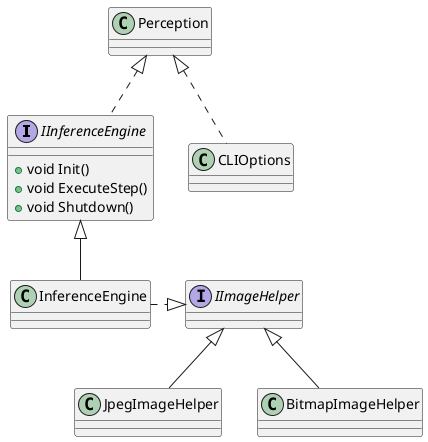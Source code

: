 @startuml

''' Interfaces '''
interface IInferenceEngine {
    + void Init()
    + void ExecuteStep()
    + void Shutdown()
}

interface IImageHelper {

}

''' Interface Implementation '''
class CLIOptions {

}

class JpegImageHelper {

}

class BitmapImageHelper {

}

class InferenceEngine {

}

class Perception {

}

''' Relation '''
IImageHelper <|-down- JpegImageHelper  
IImageHelper <|-down- BitmapImageHelper

IInferenceEngine <|-down- InferenceEngine
IImageHelper <|.left. InferenceEngine

Perception <|.. IInferenceEngine
Perception <|.. CLIOptions

@enduml
